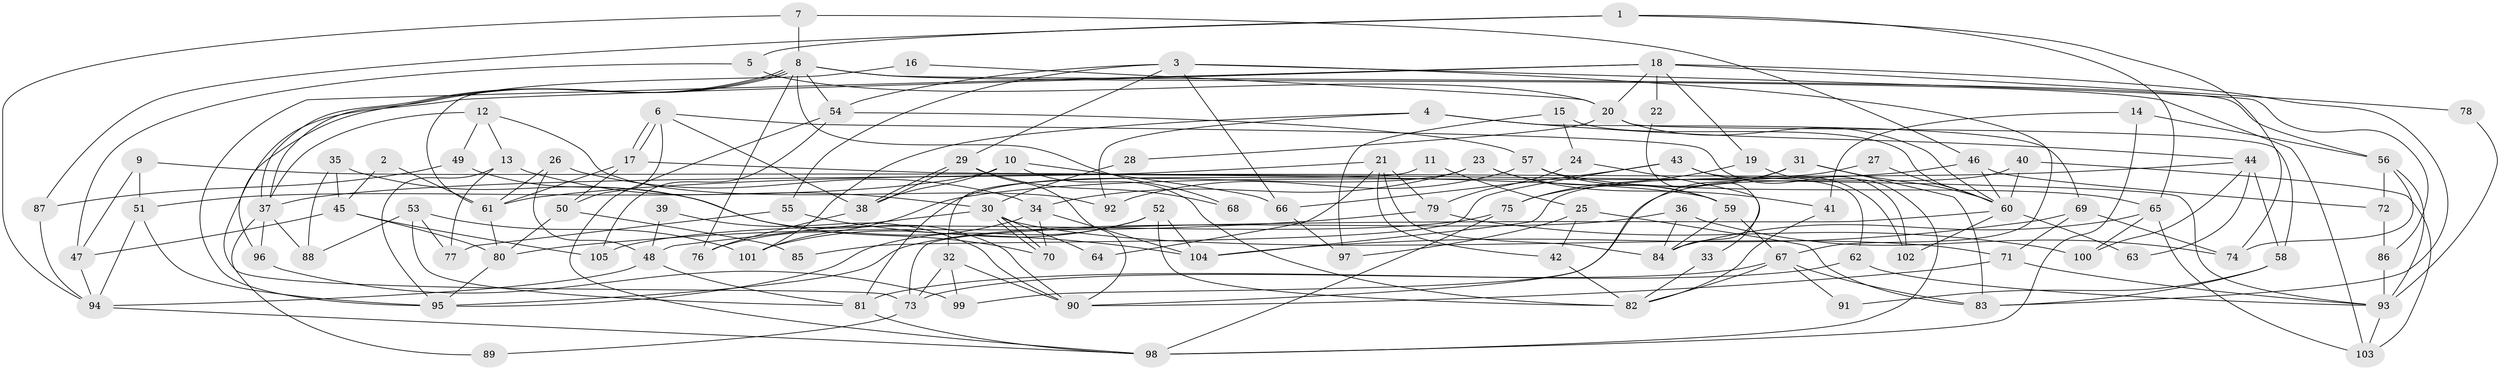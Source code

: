 // coarse degree distribution, {7: 0.07936507936507936, 2: 0.14285714285714285, 3: 0.12698412698412698, 5: 0.3333333333333333, 4: 0.19047619047619047, 9: 0.015873015873015872, 6: 0.047619047619047616, 12: 0.015873015873015872, 8: 0.031746031746031744, 13: 0.015873015873015872}
// Generated by graph-tools (version 1.1) at 2025/53/03/04/25 21:53:57]
// undirected, 105 vertices, 210 edges
graph export_dot {
graph [start="1"]
  node [color=gray90,style=filled];
  1;
  2;
  3;
  4;
  5;
  6;
  7;
  8;
  9;
  10;
  11;
  12;
  13;
  14;
  15;
  16;
  17;
  18;
  19;
  20;
  21;
  22;
  23;
  24;
  25;
  26;
  27;
  28;
  29;
  30;
  31;
  32;
  33;
  34;
  35;
  36;
  37;
  38;
  39;
  40;
  41;
  42;
  43;
  44;
  45;
  46;
  47;
  48;
  49;
  50;
  51;
  52;
  53;
  54;
  55;
  56;
  57;
  58;
  59;
  60;
  61;
  62;
  63;
  64;
  65;
  66;
  67;
  68;
  69;
  70;
  71;
  72;
  73;
  74;
  75;
  76;
  77;
  78;
  79;
  80;
  81;
  82;
  83;
  84;
  85;
  86;
  87;
  88;
  89;
  90;
  91;
  92;
  93;
  94;
  95;
  96;
  97;
  98;
  99;
  100;
  101;
  102;
  103;
  104;
  105;
  1 -- 65;
  1 -- 74;
  1 -- 5;
  1 -- 87;
  2 -- 61;
  2 -- 45;
  3 -- 66;
  3 -- 29;
  3 -- 54;
  3 -- 55;
  3 -- 67;
  3 -- 86;
  4 -- 92;
  4 -- 44;
  4 -- 69;
  4 -- 101;
  5 -- 47;
  5 -- 20;
  6 -- 50;
  6 -- 17;
  6 -- 17;
  6 -- 38;
  6 -- 102;
  7 -- 46;
  7 -- 8;
  7 -- 94;
  8 -- 37;
  8 -- 37;
  8 -- 54;
  8 -- 56;
  8 -- 68;
  8 -- 76;
  8 -- 96;
  8 -- 103;
  9 -- 59;
  9 -- 51;
  9 -- 47;
  10 -- 38;
  10 -- 82;
  10 -- 51;
  10 -- 66;
  11 -- 32;
  11 -- 25;
  12 -- 13;
  12 -- 37;
  12 -- 49;
  12 -- 92;
  13 -- 30;
  13 -- 95;
  13 -- 77;
  14 -- 98;
  14 -- 56;
  14 -- 41;
  15 -- 60;
  15 -- 97;
  15 -- 24;
  16 -- 61;
  16 -- 20;
  17 -- 93;
  17 -- 50;
  17 -- 61;
  18 -- 19;
  18 -- 95;
  18 -- 20;
  18 -- 22;
  18 -- 73;
  18 -- 78;
  18 -- 83;
  19 -- 75;
  19 -- 98;
  20 -- 28;
  20 -- 58;
  20 -- 60;
  21 -- 84;
  21 -- 79;
  21 -- 37;
  21 -- 42;
  21 -- 64;
  22 -- 84;
  23 -- 34;
  23 -- 81;
  23 -- 41;
  23 -- 59;
  24 -- 79;
  24 -- 33;
  25 -- 42;
  25 -- 83;
  25 -- 97;
  26 -- 34;
  26 -- 61;
  26 -- 48;
  27 -- 60;
  27 -- 104;
  28 -- 30;
  29 -- 38;
  29 -- 38;
  29 -- 90;
  29 -- 68;
  30 -- 70;
  30 -- 70;
  30 -- 48;
  30 -- 64;
  30 -- 71;
  31 -- 60;
  31 -- 83;
  31 -- 75;
  31 -- 90;
  32 -- 90;
  32 -- 73;
  32 -- 99;
  33 -- 82;
  34 -- 70;
  34 -- 76;
  34 -- 104;
  35 -- 45;
  35 -- 88;
  35 -- 70;
  36 -- 95;
  36 -- 74;
  36 -- 84;
  37 -- 88;
  37 -- 89;
  37 -- 96;
  38 -- 76;
  39 -- 90;
  39 -- 48;
  40 -- 99;
  40 -- 103;
  40 -- 60;
  41 -- 82;
  42 -- 82;
  43 -- 102;
  43 -- 62;
  43 -- 66;
  43 -- 85;
  44 -- 58;
  44 -- 61;
  44 -- 63;
  44 -- 100;
  45 -- 47;
  45 -- 105;
  45 -- 80;
  46 -- 60;
  46 -- 101;
  46 -- 72;
  47 -- 94;
  48 -- 94;
  48 -- 81;
  49 -- 90;
  49 -- 87;
  50 -- 80;
  50 -- 85;
  51 -- 94;
  51 -- 95;
  52 -- 82;
  52 -- 104;
  52 -- 95;
  52 -- 101;
  53 -- 101;
  53 -- 81;
  53 -- 77;
  53 -- 88;
  54 -- 57;
  54 -- 98;
  54 -- 105;
  55 -- 77;
  55 -- 104;
  56 -- 93;
  56 -- 72;
  56 -- 74;
  57 -- 59;
  57 -- 65;
  57 -- 92;
  58 -- 83;
  58 -- 91;
  59 -- 67;
  59 -- 84;
  60 -- 63;
  60 -- 73;
  60 -- 102;
  61 -- 80;
  62 -- 93;
  62 -- 81;
  65 -- 84;
  65 -- 103;
  65 -- 100;
  66 -- 97;
  67 -- 73;
  67 -- 82;
  67 -- 83;
  67 -- 91;
  69 -- 104;
  69 -- 71;
  69 -- 74;
  71 -- 90;
  71 -- 93;
  72 -- 86;
  73 -- 89;
  75 -- 98;
  75 -- 105;
  78 -- 93;
  79 -- 100;
  79 -- 80;
  80 -- 95;
  81 -- 98;
  86 -- 93;
  87 -- 94;
  93 -- 103;
  94 -- 98;
  96 -- 99;
}
